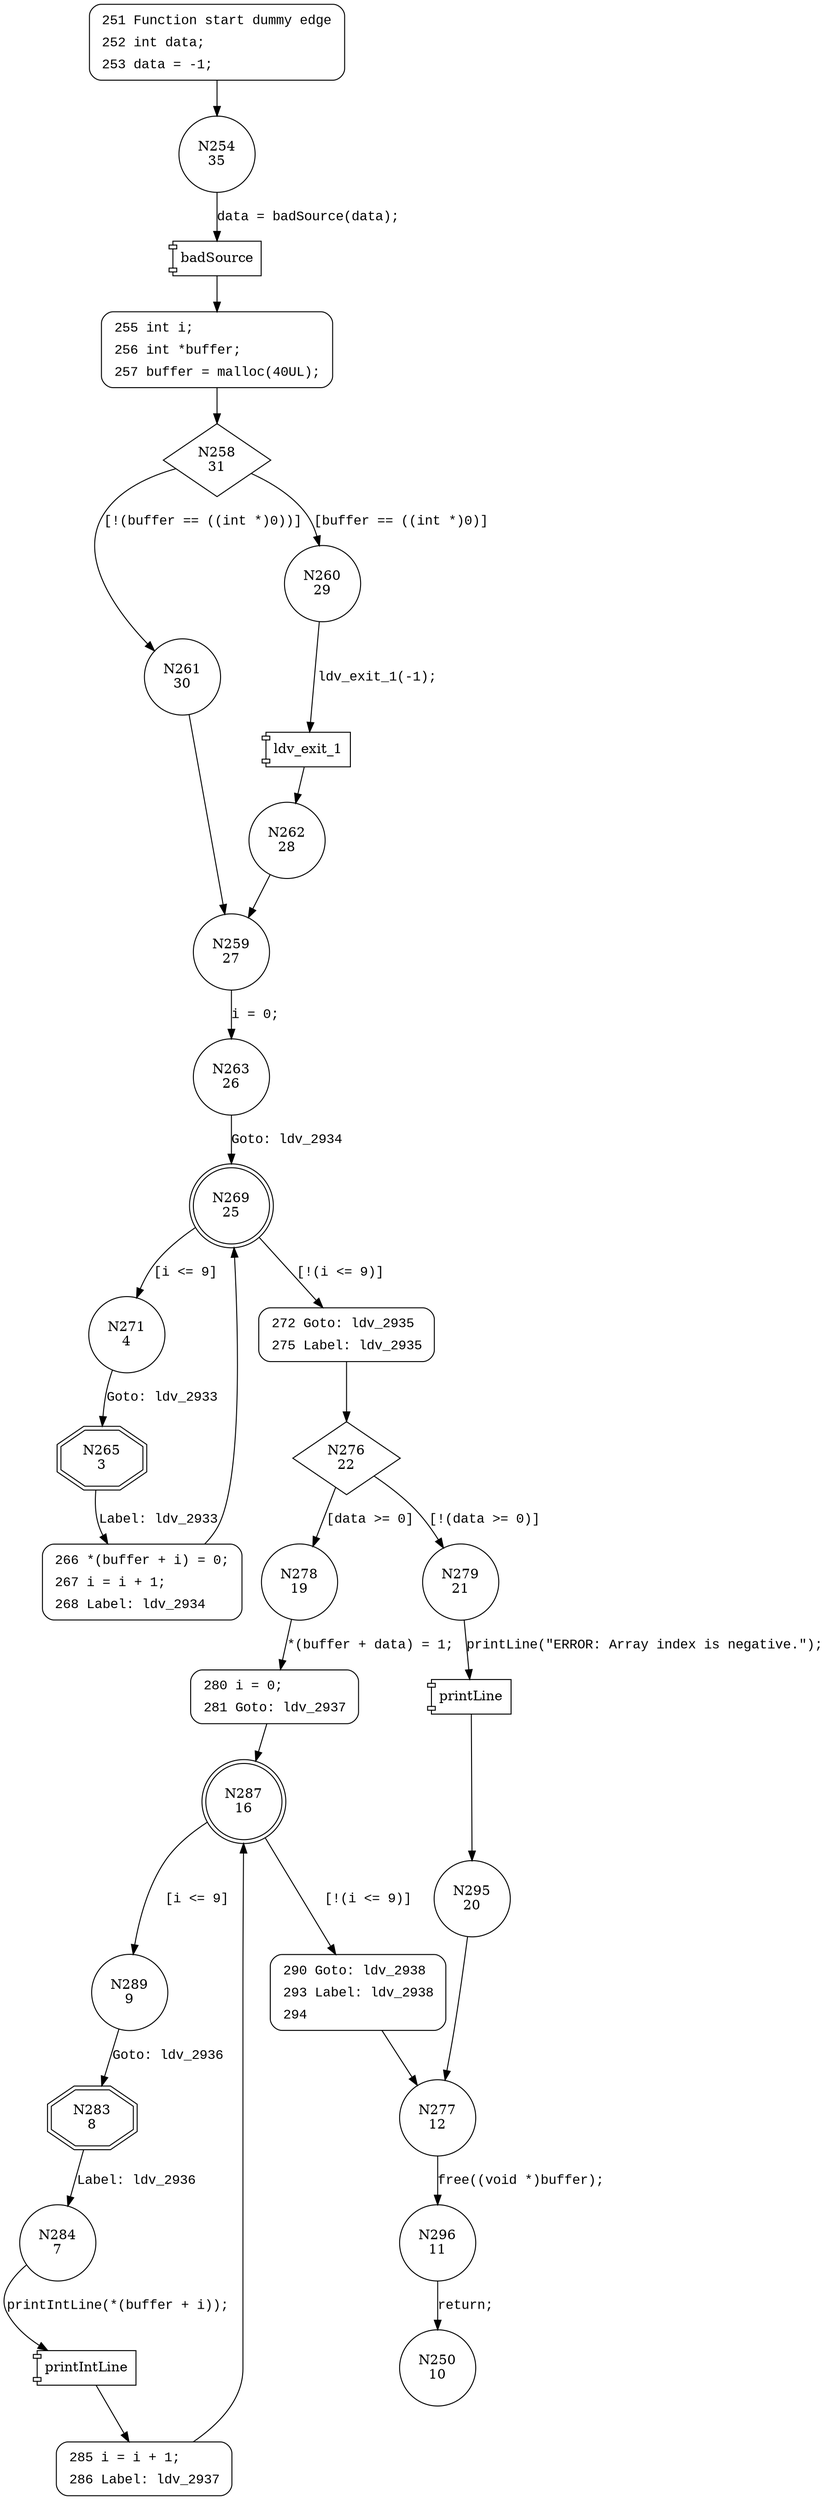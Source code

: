 digraph CWE122_Heap_Based_Buffer_Overflow__c_CWE129_fscanf_42_bad {
254 [shape="circle" label="N254\n35"]
255 [shape="circle" label="N255\n34"]
258 [shape="diamond" label="N258\n31"]
260 [shape="circle" label="N260\n29"]
261 [shape="circle" label="N261\n30"]
259 [shape="circle" label="N259\n27"]
263 [shape="circle" label="N263\n26"]
269 [shape="doublecircle" label="N269\n25"]
271 [shape="circle" label="N271\n4"]
272 [shape="circle" label="N272\n24"]
276 [shape="diamond" label="N276\n22"]
278 [shape="circle" label="N278\n19"]
279 [shape="circle" label="N279\n21"]
295 [shape="circle" label="N295\n20"]
277 [shape="circle" label="N277\n12"]
296 [shape="circle" label="N296\n11"]
280 [shape="circle" label="N280\n18"]
287 [shape="doublecircle" label="N287\n16"]
289 [shape="circle" label="N289\n9"]
290 [shape="circle" label="N290\n15"]
283 [shape="doubleoctagon" label="N283\n8"]
284 [shape="circle" label="N284\n7"]
285 [shape="circle" label="N285\n6"]
265 [shape="doubleoctagon" label="N265\n3"]
266 [shape="circle" label="N266\n2"]
262 [shape="circle" label="N262\n28"]
250 [shape="circle" label="N250\n10"]
251 [style="filled,bold" penwidth="1" fillcolor="white" fontname="Courier New" shape="Mrecord" label=<<table border="0" cellborder="0" cellpadding="3" bgcolor="white"><tr><td align="right">251</td><td align="left">Function start dummy edge</td></tr><tr><td align="right">252</td><td align="left">int data;</td></tr><tr><td align="right">253</td><td align="left">data = -1;</td></tr></table>>]
251 -> 254[label=""]
255 [style="filled,bold" penwidth="1" fillcolor="white" fontname="Courier New" shape="Mrecord" label=<<table border="0" cellborder="0" cellpadding="3" bgcolor="white"><tr><td align="right">255</td><td align="left">int i;</td></tr><tr><td align="right">256</td><td align="left">int *buffer;</td></tr><tr><td align="right">257</td><td align="left">buffer = malloc(40UL);</td></tr></table>>]
255 -> 258[label=""]
272 [style="filled,bold" penwidth="1" fillcolor="white" fontname="Courier New" shape="Mrecord" label=<<table border="0" cellborder="0" cellpadding="3" bgcolor="white"><tr><td align="right">272</td><td align="left">Goto: ldv_2935</td></tr><tr><td align="right">275</td><td align="left">Label: ldv_2935</td></tr></table>>]
272 -> 276[label=""]
280 [style="filled,bold" penwidth="1" fillcolor="white" fontname="Courier New" shape="Mrecord" label=<<table border="0" cellborder="0" cellpadding="3" bgcolor="white"><tr><td align="right">280</td><td align="left">i = 0;</td></tr><tr><td align="right">281</td><td align="left">Goto: ldv_2937</td></tr></table>>]
280 -> 287[label=""]
290 [style="filled,bold" penwidth="1" fillcolor="white" fontname="Courier New" shape="Mrecord" label=<<table border="0" cellborder="0" cellpadding="3" bgcolor="white"><tr><td align="right">290</td><td align="left">Goto: ldv_2938</td></tr><tr><td align="right">293</td><td align="left">Label: ldv_2938</td></tr><tr><td align="right">294</td><td align="left"></td></tr></table>>]
290 -> 277[label=""]
285 [style="filled,bold" penwidth="1" fillcolor="white" fontname="Courier New" shape="Mrecord" label=<<table border="0" cellborder="0" cellpadding="3" bgcolor="white"><tr><td align="right">285</td><td align="left">i = i + 1;</td></tr><tr><td align="right">286</td><td align="left">Label: ldv_2937</td></tr></table>>]
285 -> 287[label=""]
266 [style="filled,bold" penwidth="1" fillcolor="white" fontname="Courier New" shape="Mrecord" label=<<table border="0" cellborder="0" cellpadding="3" bgcolor="white"><tr><td align="right">266</td><td align="left">*(buffer + i) = 0;</td></tr><tr><td align="right">267</td><td align="left">i = i + 1;</td></tr><tr><td align="right">268</td><td align="left">Label: ldv_2934</td></tr></table>>]
266 -> 269[label=""]
100032 [shape="component" label="badSource"]
254 -> 100032 [label="data = badSource(data);" fontname="Courier New"]
100032 -> 255 [label="" fontname="Courier New"]
258 -> 260 [label="[buffer == ((int *)0)]" fontname="Courier New"]
258 -> 261 [label="[!(buffer == ((int *)0))]" fontname="Courier New"]
259 -> 263 [label="i = 0;" fontname="Courier New"]
269 -> 271 [label="[i <= 9]" fontname="Courier New"]
269 -> 272 [label="[!(i <= 9)]" fontname="Courier New"]
276 -> 278 [label="[data >= 0]" fontname="Courier New"]
276 -> 279 [label="[!(data >= 0)]" fontname="Courier New"]
100033 [shape="component" label="printLine"]
279 -> 100033 [label="printLine(\"ERROR: Array index is negative.\");" fontname="Courier New"]
100033 -> 295 [label="" fontname="Courier New"]
277 -> 296 [label="free((void *)buffer);" fontname="Courier New"]
278 -> 280 [label="*(buffer + data) = 1;" fontname="Courier New"]
287 -> 289 [label="[i <= 9]" fontname="Courier New"]
287 -> 290 [label="[!(i <= 9)]" fontname="Courier New"]
289 -> 283 [label="Goto: ldv_2936" fontname="Courier New"]
283 -> 284 [label="Label: ldv_2936" fontname="Courier New"]
100034 [shape="component" label="printIntLine"]
284 -> 100034 [label="printIntLine(*(buffer + i));" fontname="Courier New"]
100034 -> 285 [label="" fontname="Courier New"]
271 -> 265 [label="Goto: ldv_2933" fontname="Courier New"]
265 -> 266 [label="Label: ldv_2933" fontname="Courier New"]
100035 [shape="component" label="ldv_exit_1"]
260 -> 100035 [label="ldv_exit_1(-1);" fontname="Courier New"]
100035 -> 262 [label="" fontname="Courier New"]
261 -> 259 [label="" fontname="Courier New"]
263 -> 269 [label="Goto: ldv_2934" fontname="Courier New"]
295 -> 277 [label="" fontname="Courier New"]
296 -> 250 [label="return;" fontname="Courier New"]
262 -> 259 [label="" fontname="Courier New"]
}